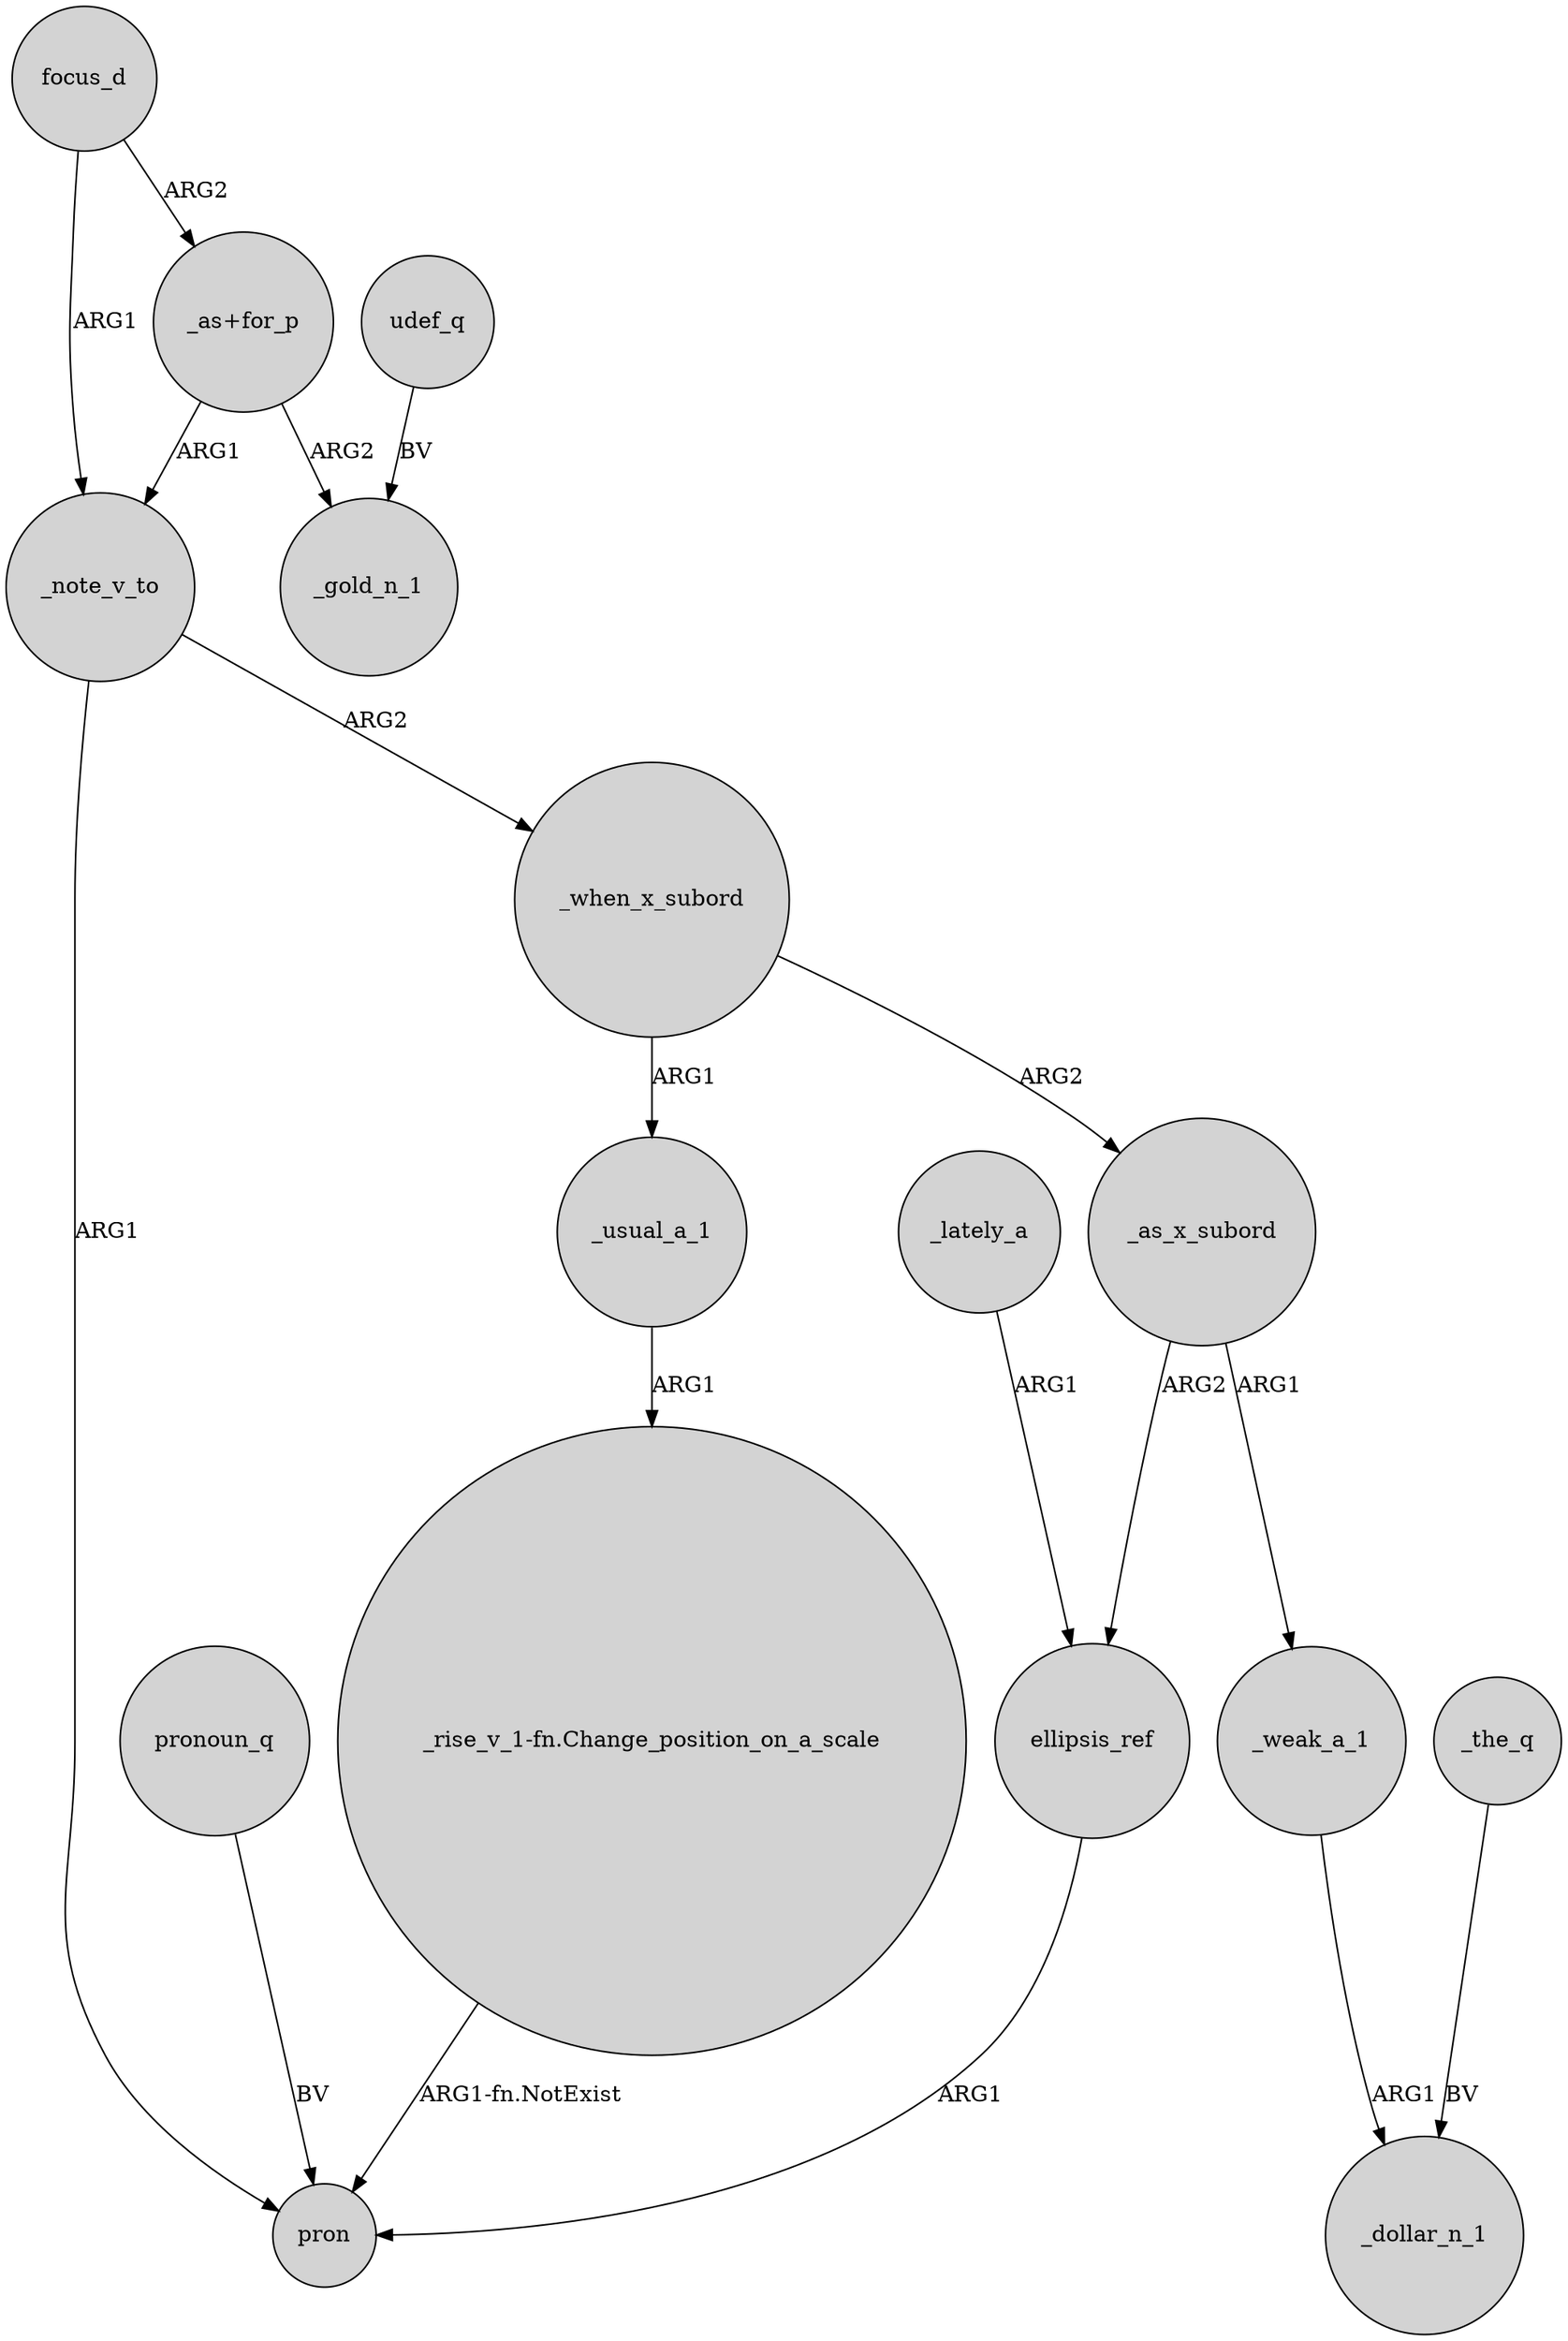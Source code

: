 digraph {
	node [shape=circle style=filled]
	"_as+for_p" -> _note_v_to [label=ARG1]
	_note_v_to -> pron [label=ARG1]
	_the_q -> _dollar_n_1 [label=BV]
	_usual_a_1 -> "_rise_v_1-fn.Change_position_on_a_scale" [label=ARG1]
	_as_x_subord -> _weak_a_1 [label=ARG1]
	_note_v_to -> _when_x_subord [label=ARG2]
	_weak_a_1 -> _dollar_n_1 [label=ARG1]
	focus_d -> "_as+for_p" [label=ARG2]
	_as_x_subord -> ellipsis_ref [label=ARG2]
	udef_q -> _gold_n_1 [label=BV]
	"_rise_v_1-fn.Change_position_on_a_scale" -> pron [label="ARG1-fn.NotExist"]
	"_as+for_p" -> _gold_n_1 [label=ARG2]
	ellipsis_ref -> pron [label=ARG1]
	_lately_a -> ellipsis_ref [label=ARG1]
	_when_x_subord -> _as_x_subord [label=ARG2]
	focus_d -> _note_v_to [label=ARG1]
	_when_x_subord -> _usual_a_1 [label=ARG1]
	pronoun_q -> pron [label=BV]
}
